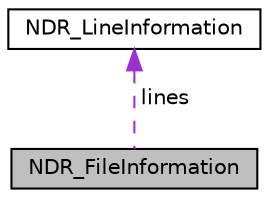 digraph "NDR_FileInformation"
{
 // LATEX_PDF_SIZE
  edge [fontname="Helvetica",fontsize="10",labelfontname="Helvetica",labelfontsize="10"];
  node [fontname="Helvetica",fontsize="10",shape=record];
  Node1 [label="NDR_FileInformation",height=0.2,width=0.4,color="black", fillcolor="grey75", style="filled", fontcolor="black",tooltip="provides information about the contents of an entire file"];
  Node2 -> Node1 [dir="back",color="darkorchid3",fontsize="10",style="dashed",label=" lines" ,fontname="Helvetica"];
  Node2 [label="NDR_LineInformation",height=0.2,width=0.4,color="black", fillcolor="white", style="filled",URL="$structNDR__LineInformation.html",tooltip="provides information about a single line (ended by a newline character) within a file"];
}
